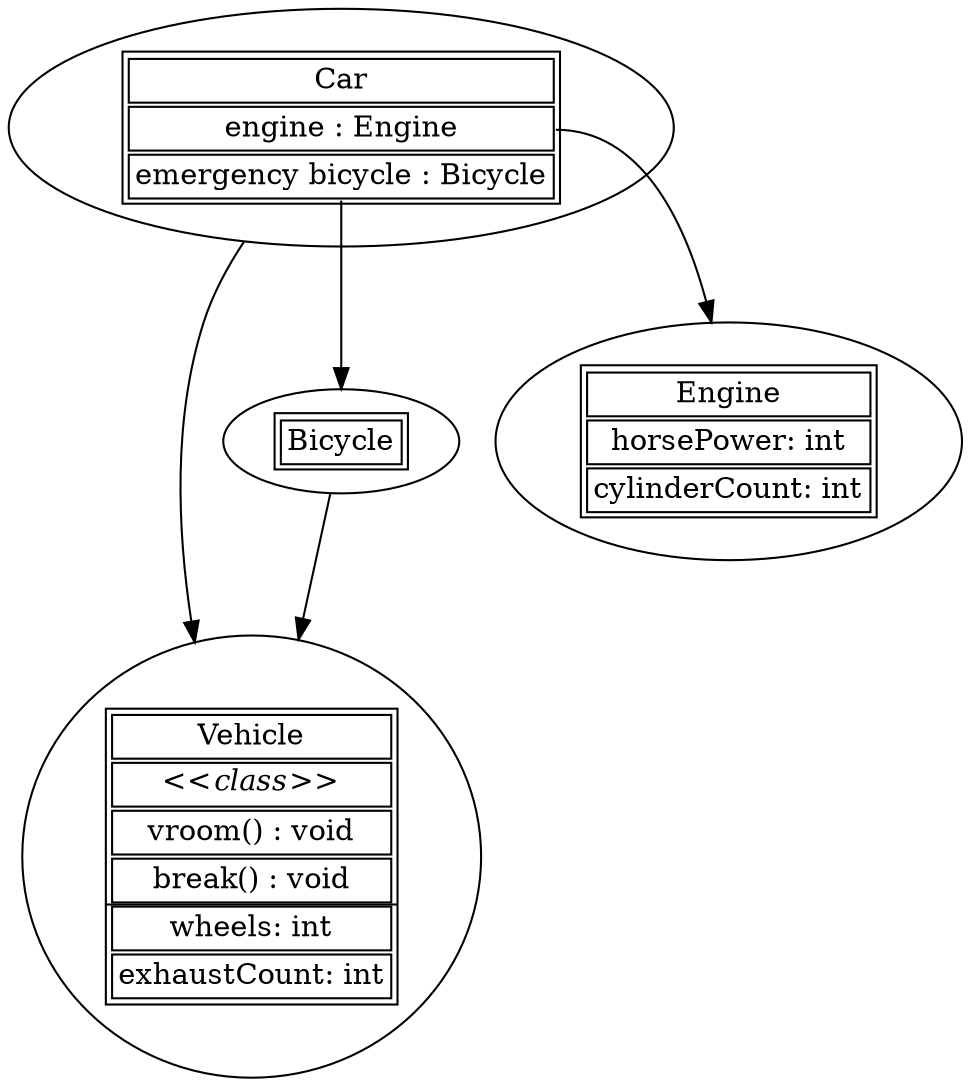 digraph{
   
   style= "classes.dss";
 
   Car -> Vehicle [tooltip="extends"]
   Bicycle -> Vehicle [tooltip="extends"]
   Car:emergency -> Bicycle [tooltip="has"]
   Car:engine -> Engine [tooltip="has"]

    
   Engine[label=<<table> 
   		<th>
   			<td><font>Engine</font></td>
   		</th>
    	<tr>
 	 	   	<td>horsePower: int</td> 
		</tr> 
		<tr>
			<td>cylinderCount: int</td> 
		</tr>
   		
   	</table>>]  
   
   Vehicle[label=<<table > 
   		<th>
   			<td><font>Vehicle</font></td>
		</th>    		
   		<th>
   			<td><font>&lt;&lt;<i>class</i>&gt;&gt;</font></td>
		</th>    		
   		<tr>
 		   	<td >vroom() : void</td>
		</tr>
   		<tr>
 		   	<td >break() : void</td>
		</tr>
		<hr></hr>  		
   		<tr>
 		   	<td>wheels: int</td> 
		</tr>
   		<tr>
 		   	<td>exhaustCount: int</td> 
		</tr>
    	</table>>]
   
   Car[label=<<table>
   		<th>
   			<td><font>Car</font></td>
		</th>   
   		<tr>
   			<td port="engine">engine : Engine</td>
		</tr>   		
   		<tr>
   			<td port="emergency">emergency bicycle : Bicycle</td>
		</tr>   		
   	</table>>]
   
   Bicycle[label=<<table>
   		<th>
   			<td><font>Bicycle</font></td>
		</th>   		
   	</table>>]
   


}